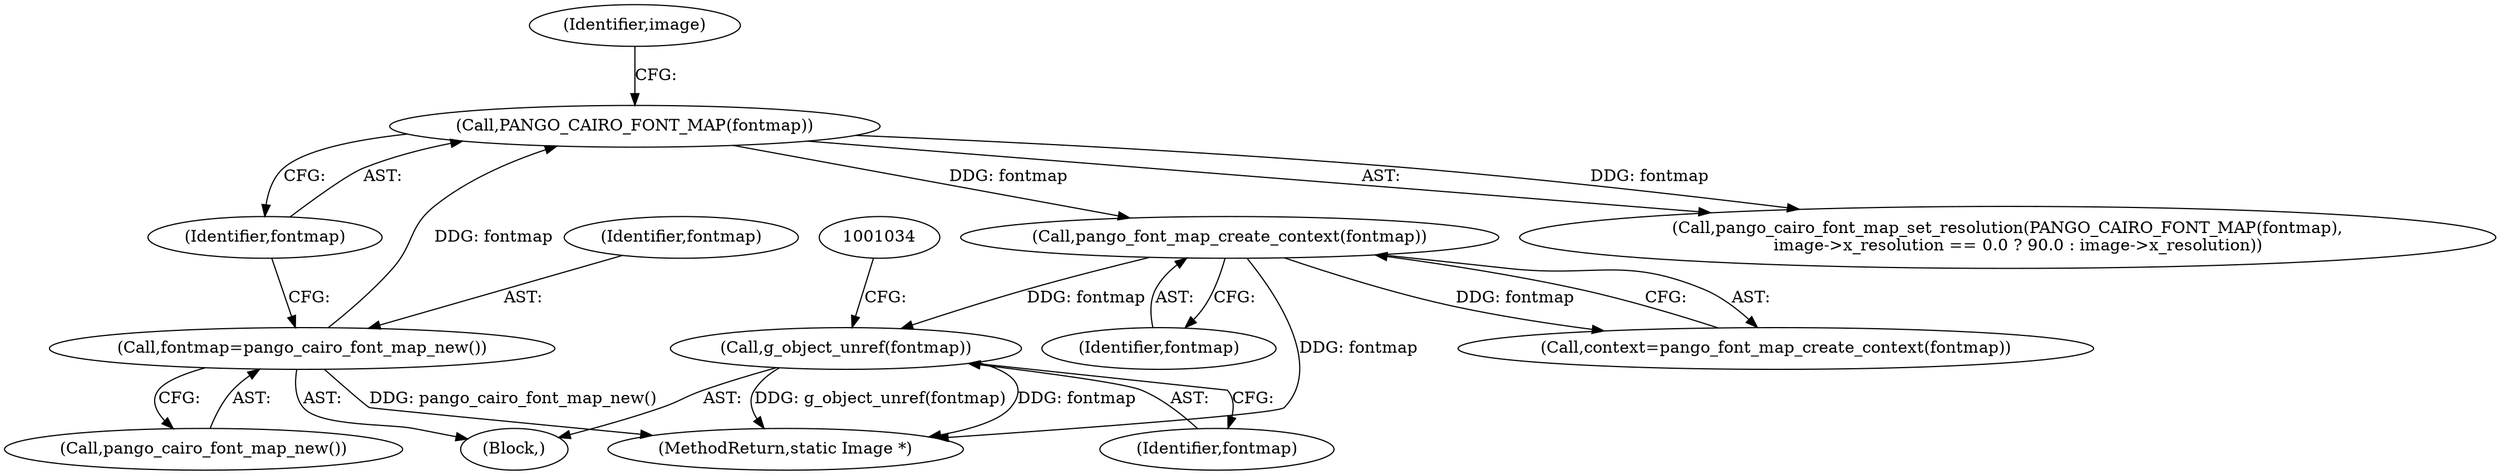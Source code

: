 digraph "0_ImageMagick_f6e9d0d9955e85bdd7540b251cd50d598dacc5e6_42@pointer" {
"1001031" [label="(Call,g_object_unref(fontmap))"];
"1000292" [label="(Call,pango_font_map_create_context(fontmap))"];
"1000245" [label="(Call,PANGO_CAIRO_FONT_MAP(fontmap))"];
"1000241" [label="(Call,fontmap=pango_cairo_font_map_new())"];
"1001213" [label="(MethodReturn,static Image *)"];
"1000243" [label="(Call,pango_cairo_font_map_new())"];
"1000242" [label="(Identifier,fontmap)"];
"1000112" [label="(Block,)"];
"1000292" [label="(Call,pango_font_map_create_context(fontmap))"];
"1001031" [label="(Call,g_object_unref(fontmap))"];
"1000241" [label="(Call,fontmap=pango_cairo_font_map_new())"];
"1000246" [label="(Identifier,fontmap)"];
"1001032" [label="(Identifier,fontmap)"];
"1000290" [label="(Call,context=pango_font_map_create_context(fontmap))"];
"1000245" [label="(Call,PANGO_CAIRO_FONT_MAP(fontmap))"];
"1000244" [label="(Call,pango_cairo_font_map_set_resolution(PANGO_CAIRO_FONT_MAP(fontmap),\n    image->x_resolution == 0.0 ? 90.0 : image->x_resolution))"];
"1000250" [label="(Identifier,image)"];
"1000293" [label="(Identifier,fontmap)"];
"1001031" -> "1000112"  [label="AST: "];
"1001031" -> "1001032"  [label="CFG: "];
"1001032" -> "1001031"  [label="AST: "];
"1001034" -> "1001031"  [label="CFG: "];
"1001031" -> "1001213"  [label="DDG: fontmap"];
"1001031" -> "1001213"  [label="DDG: g_object_unref(fontmap)"];
"1000292" -> "1001031"  [label="DDG: fontmap"];
"1000292" -> "1000290"  [label="AST: "];
"1000292" -> "1000293"  [label="CFG: "];
"1000293" -> "1000292"  [label="AST: "];
"1000290" -> "1000292"  [label="CFG: "];
"1000292" -> "1001213"  [label="DDG: fontmap"];
"1000292" -> "1000290"  [label="DDG: fontmap"];
"1000245" -> "1000292"  [label="DDG: fontmap"];
"1000245" -> "1000244"  [label="AST: "];
"1000245" -> "1000246"  [label="CFG: "];
"1000246" -> "1000245"  [label="AST: "];
"1000250" -> "1000245"  [label="CFG: "];
"1000245" -> "1000244"  [label="DDG: fontmap"];
"1000241" -> "1000245"  [label="DDG: fontmap"];
"1000241" -> "1000112"  [label="AST: "];
"1000241" -> "1000243"  [label="CFG: "];
"1000242" -> "1000241"  [label="AST: "];
"1000243" -> "1000241"  [label="AST: "];
"1000246" -> "1000241"  [label="CFG: "];
"1000241" -> "1001213"  [label="DDG: pango_cairo_font_map_new()"];
}
